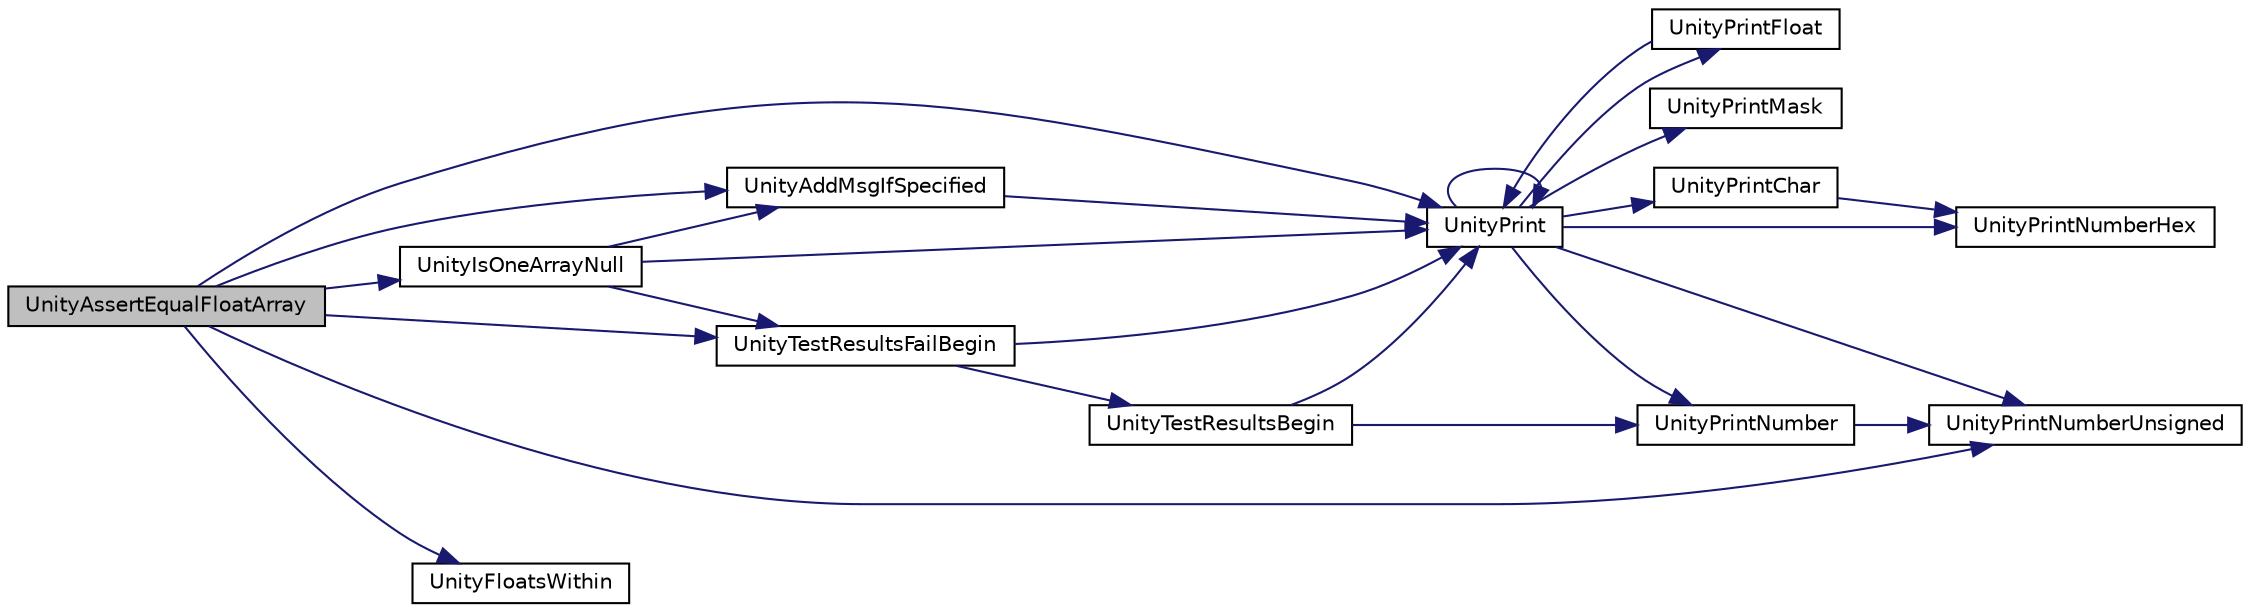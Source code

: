 digraph "UnityAssertEqualFloatArray"
{
  edge [fontname="Helvetica",fontsize="10",labelfontname="Helvetica",labelfontsize="10"];
  node [fontname="Helvetica",fontsize="10",shape=record];
  rankdir="LR";
  Node19 [label="UnityAssertEqualFloatArray",height=0.2,width=0.4,color="black", fillcolor="grey75", style="filled", fontcolor="black"];
  Node19 -> Node20 [color="midnightblue",fontsize="10",style="solid",fontname="Helvetica"];
  Node20 [label="UnityIsOneArrayNull",height=0.2,width=0.4,color="black", fillcolor="white", style="filled",URL="$unity_8c.html#a1d072b377a166a6e96b590827e68d44f"];
  Node20 -> Node21 [color="midnightblue",fontsize="10",style="solid",fontname="Helvetica"];
  Node21 [label="UnityTestResultsFailBegin",height=0.2,width=0.4,color="black", fillcolor="white", style="filled",URL="$unity_8c.html#a2961260574158cc9df09ded14bbc2085"];
  Node21 -> Node22 [color="midnightblue",fontsize="10",style="solid",fontname="Helvetica"];
  Node22 [label="UnityTestResultsBegin",height=0.2,width=0.4,color="black", fillcolor="white", style="filled",URL="$unity_8c.html#af87f4beffdad7f78fb592861e61b1bae"];
  Node22 -> Node23 [color="midnightblue",fontsize="10",style="solid",fontname="Helvetica"];
  Node23 [label="UnityPrint",height=0.2,width=0.4,color="black", fillcolor="white", style="filled",URL="$unity_8c.html#accff2eb4cfd0273e8ad62c37639d3e3c"];
  Node23 -> Node24 [color="midnightblue",fontsize="10",style="solid",fontname="Helvetica"];
  Node24 [label="UnityPrintChar",height=0.2,width=0.4,color="black", fillcolor="white", style="filled",URL="$unity_8c.html#aa3373f770c748cc1600d55cd8c7839c3"];
  Node24 -> Node25 [color="midnightblue",fontsize="10",style="solid",fontname="Helvetica"];
  Node25 [label="UnityPrintNumberHex",height=0.2,width=0.4,color="black", fillcolor="white", style="filled",URL="$unity_8c.html#ab5636c2c3e2d5ff0d89461e2323aa469"];
  Node23 -> Node26 [color="midnightblue",fontsize="10",style="solid",fontname="Helvetica"];
  Node26 [label="UnityPrintNumber",height=0.2,width=0.4,color="black", fillcolor="white", style="filled",URL="$unity_8c.html#a644211a214ab000dcabd5582c52e0313"];
  Node26 -> Node27 [color="midnightblue",fontsize="10",style="solid",fontname="Helvetica"];
  Node27 [label="UnityPrintNumberUnsigned",height=0.2,width=0.4,color="black", fillcolor="white", style="filled",URL="$unity_8c.html#a3ef388786e9a8e769d13af2601b592dc"];
  Node23 -> Node28 [color="midnightblue",fontsize="10",style="solid",fontname="Helvetica"];
  Node28 [label="UnityPrintFloat",height=0.2,width=0.4,color="black", fillcolor="white", style="filled",URL="$unity_8c.html#ac3d39bc0740a28949a2ba689588491c2"];
  Node28 -> Node23 [color="midnightblue",fontsize="10",style="solid",fontname="Helvetica"];
  Node23 -> Node27 [color="midnightblue",fontsize="10",style="solid",fontname="Helvetica"];
  Node23 -> Node29 [color="midnightblue",fontsize="10",style="solid",fontname="Helvetica"];
  Node29 [label="UnityPrintMask",height=0.2,width=0.4,color="black", fillcolor="white", style="filled",URL="$unity_8c.html#a207d5b3e2bfe8042b0505066ccd07c9b"];
  Node23 -> Node25 [color="midnightblue",fontsize="10",style="solid",fontname="Helvetica"];
  Node23 -> Node23 [color="midnightblue",fontsize="10",style="solid",fontname="Helvetica"];
  Node22 -> Node26 [color="midnightblue",fontsize="10",style="solid",fontname="Helvetica"];
  Node21 -> Node23 [color="midnightblue",fontsize="10",style="solid",fontname="Helvetica"];
  Node20 -> Node23 [color="midnightblue",fontsize="10",style="solid",fontname="Helvetica"];
  Node20 -> Node30 [color="midnightblue",fontsize="10",style="solid",fontname="Helvetica"];
  Node30 [label="UnityAddMsgIfSpecified",height=0.2,width=0.4,color="black", fillcolor="white", style="filled",URL="$unity_8c.html#af0db89aa4947c98a55a44bae2a7035d7"];
  Node30 -> Node23 [color="midnightblue",fontsize="10",style="solid",fontname="Helvetica"];
  Node19 -> Node31 [color="midnightblue",fontsize="10",style="solid",fontname="Helvetica"];
  Node31 [label="UnityFloatsWithin",height=0.2,width=0.4,color="black", fillcolor="white", style="filled",URL="$unity_8c.html#a1508384dc55508b31192772f11d6973c"];
  Node19 -> Node21 [color="midnightblue",fontsize="10",style="solid",fontname="Helvetica"];
  Node19 -> Node23 [color="midnightblue",fontsize="10",style="solid",fontname="Helvetica"];
  Node19 -> Node27 [color="midnightblue",fontsize="10",style="solid",fontname="Helvetica"];
  Node19 -> Node30 [color="midnightblue",fontsize="10",style="solid",fontname="Helvetica"];
}
